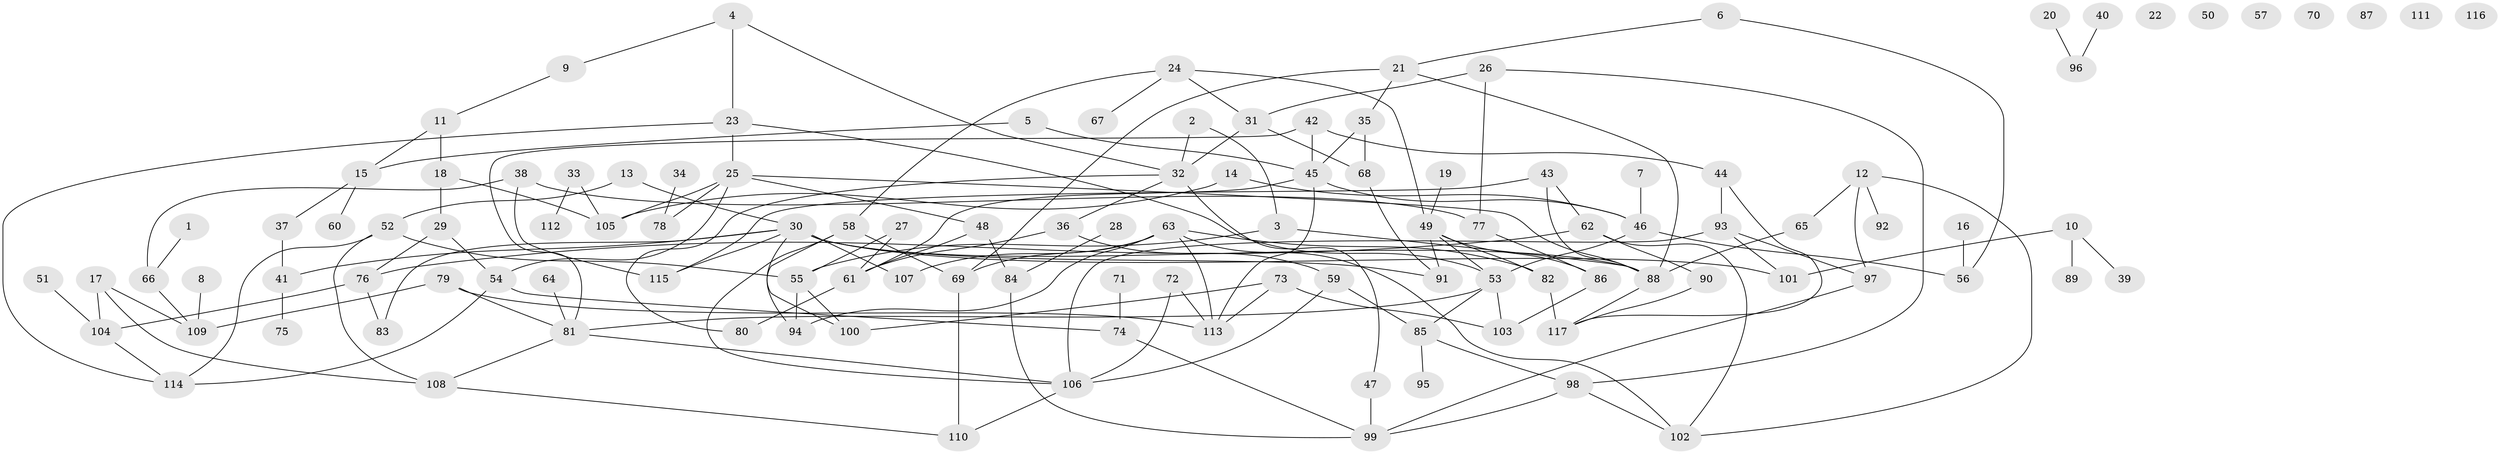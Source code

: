 // coarse degree distribution, {3: 0.21333333333333335, 5: 0.12, 6: 0.09333333333333334, 2: 0.12, 4: 0.2, 7: 0.02666666666666667, 1: 0.18666666666666668, 8: 0.02666666666666667, 9: 0.013333333333333334}
// Generated by graph-tools (version 1.1) at 2025/35/03/04/25 23:35:53]
// undirected, 117 vertices, 169 edges
graph export_dot {
  node [color=gray90,style=filled];
  1;
  2;
  3;
  4;
  5;
  6;
  7;
  8;
  9;
  10;
  11;
  12;
  13;
  14;
  15;
  16;
  17;
  18;
  19;
  20;
  21;
  22;
  23;
  24;
  25;
  26;
  27;
  28;
  29;
  30;
  31;
  32;
  33;
  34;
  35;
  36;
  37;
  38;
  39;
  40;
  41;
  42;
  43;
  44;
  45;
  46;
  47;
  48;
  49;
  50;
  51;
  52;
  53;
  54;
  55;
  56;
  57;
  58;
  59;
  60;
  61;
  62;
  63;
  64;
  65;
  66;
  67;
  68;
  69;
  70;
  71;
  72;
  73;
  74;
  75;
  76;
  77;
  78;
  79;
  80;
  81;
  82;
  83;
  84;
  85;
  86;
  87;
  88;
  89;
  90;
  91;
  92;
  93;
  94;
  95;
  96;
  97;
  98;
  99;
  100;
  101;
  102;
  103;
  104;
  105;
  106;
  107;
  108;
  109;
  110;
  111;
  112;
  113;
  114;
  115;
  116;
  117;
  1 -- 66;
  2 -- 3;
  2 -- 32;
  3 -- 55;
  3 -- 88;
  4 -- 9;
  4 -- 23;
  4 -- 32;
  5 -- 15;
  5 -- 45;
  6 -- 21;
  6 -- 56;
  7 -- 46;
  8 -- 109;
  9 -- 11;
  10 -- 39;
  10 -- 89;
  10 -- 101;
  11 -- 15;
  11 -- 18;
  12 -- 65;
  12 -- 92;
  12 -- 97;
  12 -- 102;
  13 -- 30;
  13 -- 52;
  14 -- 46;
  14 -- 105;
  15 -- 37;
  15 -- 60;
  16 -- 56;
  17 -- 104;
  17 -- 108;
  17 -- 109;
  18 -- 29;
  18 -- 105;
  19 -- 49;
  20 -- 96;
  21 -- 35;
  21 -- 69;
  21 -- 88;
  23 -- 25;
  23 -- 53;
  23 -- 114;
  24 -- 31;
  24 -- 49;
  24 -- 58;
  24 -- 67;
  25 -- 48;
  25 -- 54;
  25 -- 78;
  25 -- 88;
  25 -- 105;
  26 -- 31;
  26 -- 77;
  26 -- 98;
  27 -- 55;
  27 -- 61;
  28 -- 84;
  29 -- 54;
  29 -- 76;
  30 -- 41;
  30 -- 83;
  30 -- 88;
  30 -- 91;
  30 -- 100;
  30 -- 101;
  30 -- 107;
  30 -- 115;
  31 -- 32;
  31 -- 68;
  32 -- 36;
  32 -- 47;
  32 -- 80;
  33 -- 105;
  33 -- 112;
  34 -- 78;
  35 -- 45;
  35 -- 68;
  36 -- 59;
  36 -- 61;
  37 -- 41;
  38 -- 66;
  38 -- 77;
  38 -- 115;
  40 -- 96;
  41 -- 75;
  42 -- 44;
  42 -- 45;
  42 -- 81;
  43 -- 62;
  43 -- 88;
  43 -- 115;
  44 -- 93;
  44 -- 117;
  45 -- 46;
  45 -- 61;
  45 -- 113;
  46 -- 53;
  46 -- 56;
  47 -- 99;
  48 -- 61;
  48 -- 84;
  49 -- 53;
  49 -- 82;
  49 -- 86;
  49 -- 91;
  51 -- 104;
  52 -- 55;
  52 -- 108;
  52 -- 114;
  53 -- 81;
  53 -- 85;
  53 -- 103;
  54 -- 74;
  54 -- 114;
  55 -- 94;
  55 -- 100;
  58 -- 69;
  58 -- 94;
  58 -- 106;
  59 -- 85;
  59 -- 106;
  61 -- 80;
  62 -- 76;
  62 -- 90;
  62 -- 102;
  63 -- 69;
  63 -- 82;
  63 -- 94;
  63 -- 102;
  63 -- 107;
  63 -- 113;
  64 -- 81;
  65 -- 88;
  66 -- 109;
  68 -- 91;
  69 -- 110;
  71 -- 74;
  72 -- 106;
  72 -- 113;
  73 -- 100;
  73 -- 103;
  73 -- 113;
  74 -- 99;
  76 -- 83;
  76 -- 104;
  77 -- 86;
  79 -- 81;
  79 -- 109;
  79 -- 113;
  81 -- 106;
  81 -- 108;
  82 -- 117;
  84 -- 99;
  85 -- 95;
  85 -- 98;
  86 -- 103;
  88 -- 117;
  90 -- 117;
  93 -- 97;
  93 -- 101;
  93 -- 106;
  97 -- 99;
  98 -- 99;
  98 -- 102;
  104 -- 114;
  106 -- 110;
  108 -- 110;
}
